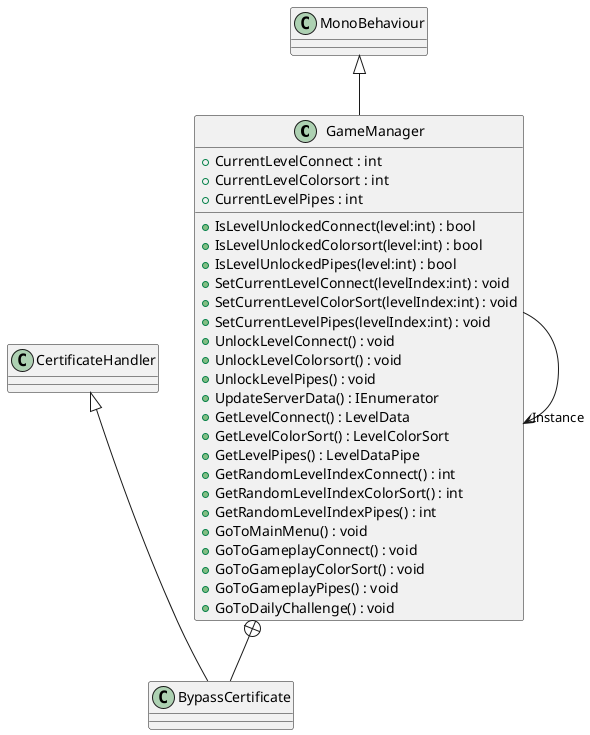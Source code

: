 @startuml
class GameManager {
    + CurrentLevelConnect : int
    + CurrentLevelColorsort : int
    + CurrentLevelPipes : int
    + IsLevelUnlockedConnect(level:int) : bool
    + IsLevelUnlockedColorsort(level:int) : bool
    + IsLevelUnlockedPipes(level:int) : bool
    + SetCurrentLevelConnect(levelIndex:int) : void
    + SetCurrentLevelColorSort(levelIndex:int) : void
    + SetCurrentLevelPipes(levelIndex:int) : void
    + UnlockLevelConnect() : void
    + UnlockLevelColorsort() : void
    + UnlockLevelPipes() : void
    + UpdateServerData() : IEnumerator
    + GetLevelConnect() : LevelData
    + GetLevelColorSort() : LevelColorSort
    + GetLevelPipes() : LevelDataPipe
    + GetRandomLevelIndexConnect() : int
    + GetRandomLevelIndexColorSort() : int
    + GetRandomLevelIndexPipes() : int
    + GoToMainMenu() : void
    + GoToGameplayConnect() : void
    + GoToGameplayColorSort() : void
    + GoToGameplayPipes() : void
    + GoToDailyChallenge() : void
}
class BypassCertificate {
}
MonoBehaviour <|-- GameManager
GameManager --> "Instance" GameManager
GameManager +-- BypassCertificate
CertificateHandler <|-- BypassCertificate
@enduml
